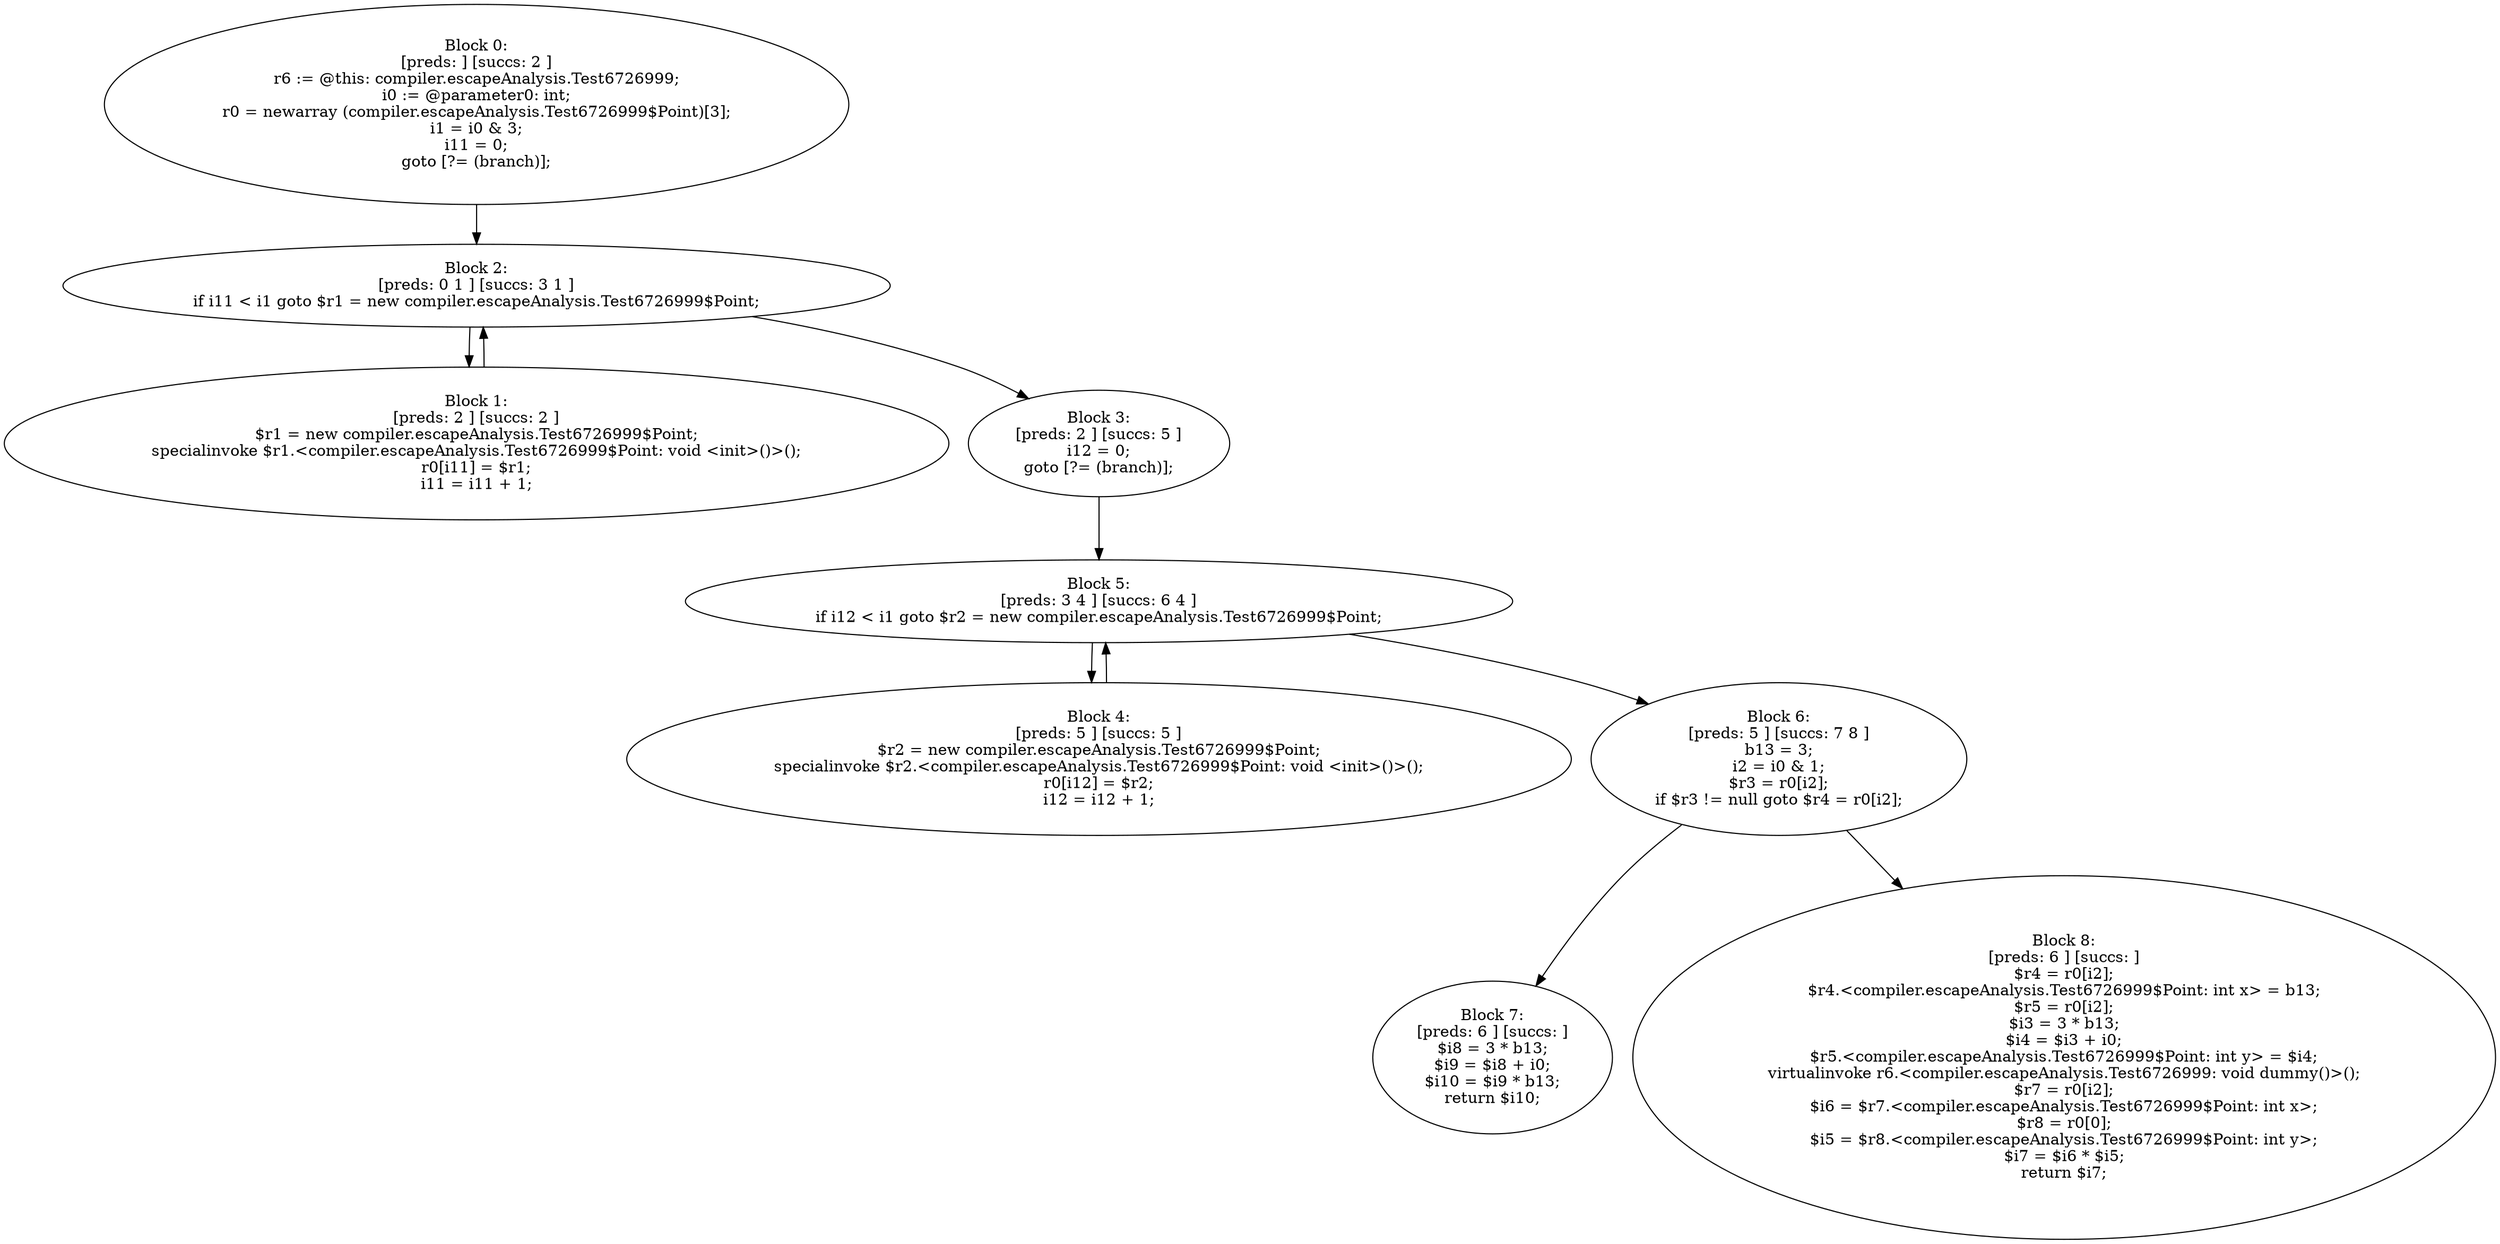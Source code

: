 digraph "unitGraph" {
    "Block 0:
[preds: ] [succs: 2 ]
r6 := @this: compiler.escapeAnalysis.Test6726999;
i0 := @parameter0: int;
r0 = newarray (compiler.escapeAnalysis.Test6726999$Point)[3];
i1 = i0 & 3;
i11 = 0;
goto [?= (branch)];
"
    "Block 1:
[preds: 2 ] [succs: 2 ]
$r1 = new compiler.escapeAnalysis.Test6726999$Point;
specialinvoke $r1.<compiler.escapeAnalysis.Test6726999$Point: void <init>()>();
r0[i11] = $r1;
i11 = i11 + 1;
"
    "Block 2:
[preds: 0 1 ] [succs: 3 1 ]
if i11 < i1 goto $r1 = new compiler.escapeAnalysis.Test6726999$Point;
"
    "Block 3:
[preds: 2 ] [succs: 5 ]
i12 = 0;
goto [?= (branch)];
"
    "Block 4:
[preds: 5 ] [succs: 5 ]
$r2 = new compiler.escapeAnalysis.Test6726999$Point;
specialinvoke $r2.<compiler.escapeAnalysis.Test6726999$Point: void <init>()>();
r0[i12] = $r2;
i12 = i12 + 1;
"
    "Block 5:
[preds: 3 4 ] [succs: 6 4 ]
if i12 < i1 goto $r2 = new compiler.escapeAnalysis.Test6726999$Point;
"
    "Block 6:
[preds: 5 ] [succs: 7 8 ]
b13 = 3;
i2 = i0 & 1;
$r3 = r0[i2];
if $r3 != null goto $r4 = r0[i2];
"
    "Block 7:
[preds: 6 ] [succs: ]
$i8 = 3 * b13;
$i9 = $i8 + i0;
$i10 = $i9 * b13;
return $i10;
"
    "Block 8:
[preds: 6 ] [succs: ]
$r4 = r0[i2];
$r4.<compiler.escapeAnalysis.Test6726999$Point: int x> = b13;
$r5 = r0[i2];
$i3 = 3 * b13;
$i4 = $i3 + i0;
$r5.<compiler.escapeAnalysis.Test6726999$Point: int y> = $i4;
virtualinvoke r6.<compiler.escapeAnalysis.Test6726999: void dummy()>();
$r7 = r0[i2];
$i6 = $r7.<compiler.escapeAnalysis.Test6726999$Point: int x>;
$r8 = r0[0];
$i5 = $r8.<compiler.escapeAnalysis.Test6726999$Point: int y>;
$i7 = $i6 * $i5;
return $i7;
"
    "Block 0:
[preds: ] [succs: 2 ]
r6 := @this: compiler.escapeAnalysis.Test6726999;
i0 := @parameter0: int;
r0 = newarray (compiler.escapeAnalysis.Test6726999$Point)[3];
i1 = i0 & 3;
i11 = 0;
goto [?= (branch)];
"->"Block 2:
[preds: 0 1 ] [succs: 3 1 ]
if i11 < i1 goto $r1 = new compiler.escapeAnalysis.Test6726999$Point;
";
    "Block 1:
[preds: 2 ] [succs: 2 ]
$r1 = new compiler.escapeAnalysis.Test6726999$Point;
specialinvoke $r1.<compiler.escapeAnalysis.Test6726999$Point: void <init>()>();
r0[i11] = $r1;
i11 = i11 + 1;
"->"Block 2:
[preds: 0 1 ] [succs: 3 1 ]
if i11 < i1 goto $r1 = new compiler.escapeAnalysis.Test6726999$Point;
";
    "Block 2:
[preds: 0 1 ] [succs: 3 1 ]
if i11 < i1 goto $r1 = new compiler.escapeAnalysis.Test6726999$Point;
"->"Block 3:
[preds: 2 ] [succs: 5 ]
i12 = 0;
goto [?= (branch)];
";
    "Block 2:
[preds: 0 1 ] [succs: 3 1 ]
if i11 < i1 goto $r1 = new compiler.escapeAnalysis.Test6726999$Point;
"->"Block 1:
[preds: 2 ] [succs: 2 ]
$r1 = new compiler.escapeAnalysis.Test6726999$Point;
specialinvoke $r1.<compiler.escapeAnalysis.Test6726999$Point: void <init>()>();
r0[i11] = $r1;
i11 = i11 + 1;
";
    "Block 3:
[preds: 2 ] [succs: 5 ]
i12 = 0;
goto [?= (branch)];
"->"Block 5:
[preds: 3 4 ] [succs: 6 4 ]
if i12 < i1 goto $r2 = new compiler.escapeAnalysis.Test6726999$Point;
";
    "Block 4:
[preds: 5 ] [succs: 5 ]
$r2 = new compiler.escapeAnalysis.Test6726999$Point;
specialinvoke $r2.<compiler.escapeAnalysis.Test6726999$Point: void <init>()>();
r0[i12] = $r2;
i12 = i12 + 1;
"->"Block 5:
[preds: 3 4 ] [succs: 6 4 ]
if i12 < i1 goto $r2 = new compiler.escapeAnalysis.Test6726999$Point;
";
    "Block 5:
[preds: 3 4 ] [succs: 6 4 ]
if i12 < i1 goto $r2 = new compiler.escapeAnalysis.Test6726999$Point;
"->"Block 6:
[preds: 5 ] [succs: 7 8 ]
b13 = 3;
i2 = i0 & 1;
$r3 = r0[i2];
if $r3 != null goto $r4 = r0[i2];
";
    "Block 5:
[preds: 3 4 ] [succs: 6 4 ]
if i12 < i1 goto $r2 = new compiler.escapeAnalysis.Test6726999$Point;
"->"Block 4:
[preds: 5 ] [succs: 5 ]
$r2 = new compiler.escapeAnalysis.Test6726999$Point;
specialinvoke $r2.<compiler.escapeAnalysis.Test6726999$Point: void <init>()>();
r0[i12] = $r2;
i12 = i12 + 1;
";
    "Block 6:
[preds: 5 ] [succs: 7 8 ]
b13 = 3;
i2 = i0 & 1;
$r3 = r0[i2];
if $r3 != null goto $r4 = r0[i2];
"->"Block 7:
[preds: 6 ] [succs: ]
$i8 = 3 * b13;
$i9 = $i8 + i0;
$i10 = $i9 * b13;
return $i10;
";
    "Block 6:
[preds: 5 ] [succs: 7 8 ]
b13 = 3;
i2 = i0 & 1;
$r3 = r0[i2];
if $r3 != null goto $r4 = r0[i2];
"->"Block 8:
[preds: 6 ] [succs: ]
$r4 = r0[i2];
$r4.<compiler.escapeAnalysis.Test6726999$Point: int x> = b13;
$r5 = r0[i2];
$i3 = 3 * b13;
$i4 = $i3 + i0;
$r5.<compiler.escapeAnalysis.Test6726999$Point: int y> = $i4;
virtualinvoke r6.<compiler.escapeAnalysis.Test6726999: void dummy()>();
$r7 = r0[i2];
$i6 = $r7.<compiler.escapeAnalysis.Test6726999$Point: int x>;
$r8 = r0[0];
$i5 = $r8.<compiler.escapeAnalysis.Test6726999$Point: int y>;
$i7 = $i6 * $i5;
return $i7;
";
}
